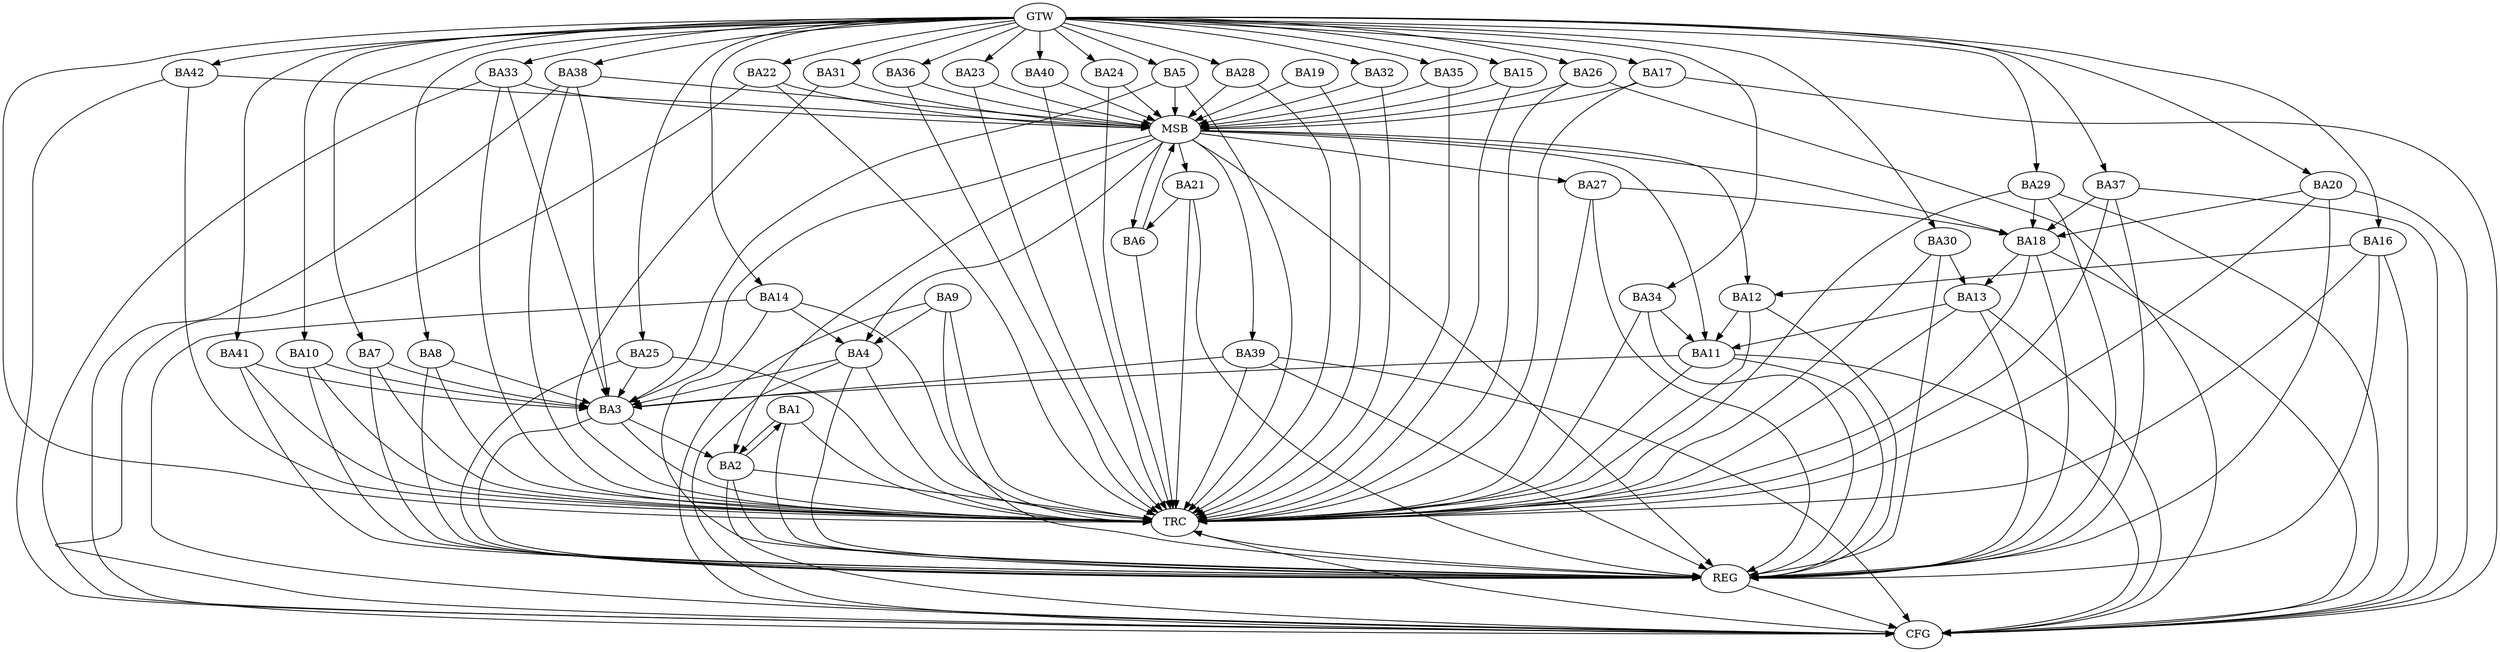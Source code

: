 strict digraph G {
  BA1 [ label="BA1" ];
  BA2 [ label="BA2" ];
  BA3 [ label="BA3" ];
  BA4 [ label="BA4" ];
  BA5 [ label="BA5" ];
  BA6 [ label="BA6" ];
  BA7 [ label="BA7" ];
  BA8 [ label="BA8" ];
  BA9 [ label="BA9" ];
  BA10 [ label="BA10" ];
  BA11 [ label="BA11" ];
  BA12 [ label="BA12" ];
  BA13 [ label="BA13" ];
  BA14 [ label="BA14" ];
  BA15 [ label="BA15" ];
  BA16 [ label="BA16" ];
  BA17 [ label="BA17" ];
  BA18 [ label="BA18" ];
  BA19 [ label="BA19" ];
  BA20 [ label="BA20" ];
  BA21 [ label="BA21" ];
  BA22 [ label="BA22" ];
  BA23 [ label="BA23" ];
  BA24 [ label="BA24" ];
  BA25 [ label="BA25" ];
  BA26 [ label="BA26" ];
  BA27 [ label="BA27" ];
  BA28 [ label="BA28" ];
  BA29 [ label="BA29" ];
  BA30 [ label="BA30" ];
  BA31 [ label="BA31" ];
  BA32 [ label="BA32" ];
  BA33 [ label="BA33" ];
  BA34 [ label="BA34" ];
  BA35 [ label="BA35" ];
  BA36 [ label="BA36" ];
  BA37 [ label="BA37" ];
  BA38 [ label="BA38" ];
  BA39 [ label="BA39" ];
  BA40 [ label="BA40" ];
  BA41 [ label="BA41" ];
  BA42 [ label="BA42" ];
  GTW [ label="GTW" ];
  REG [ label="REG" ];
  MSB [ label="MSB" ];
  CFG [ label="CFG" ];
  TRC [ label="TRC" ];
  BA1 -> BA2;
  BA2 -> BA1;
  BA3 -> BA2;
  BA4 -> BA3;
  BA7 -> BA3;
  BA8 -> BA3;
  BA9 -> BA4;
  BA11 -> BA3;
  BA12 -> BA11;
  BA13 -> BA11;
  BA14 -> BA4;
  BA16 -> BA12;
  BA18 -> BA13;
  BA20 -> BA18;
  BA21 -> BA6;
  BA25 -> BA3;
  BA27 -> BA18;
  BA29 -> BA18;
  BA30 -> BA13;
  BA34 -> BA11;
  BA37 -> BA18;
  BA39 -> BA3;
  GTW -> BA5;
  GTW -> BA7;
  GTW -> BA8;
  GTW -> BA10;
  GTW -> BA14;
  GTW -> BA15;
  GTW -> BA16;
  GTW -> BA17;
  GTW -> BA20;
  GTW -> BA22;
  GTW -> BA23;
  GTW -> BA24;
  GTW -> BA25;
  GTW -> BA26;
  GTW -> BA28;
  GTW -> BA29;
  GTW -> BA30;
  GTW -> BA31;
  GTW -> BA32;
  GTW -> BA33;
  GTW -> BA34;
  GTW -> BA35;
  GTW -> BA36;
  GTW -> BA37;
  GTW -> BA38;
  GTW -> BA40;
  GTW -> BA41;
  GTW -> BA42;
  BA1 -> REG;
  BA2 -> REG;
  BA3 -> REG;
  BA4 -> REG;
  BA7 -> REG;
  BA8 -> REG;
  BA9 -> REG;
  BA10 -> REG;
  BA11 -> REG;
  BA12 -> REG;
  BA13 -> REG;
  BA14 -> REG;
  BA16 -> REG;
  BA18 -> REG;
  BA20 -> REG;
  BA21 -> REG;
  BA25 -> REG;
  BA27 -> REG;
  BA29 -> REG;
  BA30 -> REG;
  BA34 -> REG;
  BA37 -> REG;
  BA39 -> REG;
  BA41 -> REG;
  BA5 -> MSB;
  MSB -> BA2;
  MSB -> REG;
  BA6 -> MSB;
  MSB -> BA3;
  BA15 -> MSB;
  BA17 -> MSB;
  MSB -> BA11;
  BA19 -> MSB;
  BA22 -> MSB;
  MSB -> BA21;
  BA23 -> MSB;
  MSB -> BA12;
  BA24 -> MSB;
  BA26 -> MSB;
  MSB -> BA6;
  BA28 -> MSB;
  MSB -> BA18;
  BA31 -> MSB;
  BA32 -> MSB;
  MSB -> BA27;
  BA33 -> MSB;
  MSB -> BA4;
  BA35 -> MSB;
  BA36 -> MSB;
  BA38 -> MSB;
  BA40 -> MSB;
  MSB -> BA39;
  BA42 -> MSB;
  BA22 -> CFG;
  BA2 -> CFG;
  BA4 -> CFG;
  BA37 -> CFG;
  BA16 -> CFG;
  BA38 -> CFG;
  BA13 -> CFG;
  BA18 -> CFG;
  BA17 -> CFG;
  BA14 -> CFG;
  BA33 -> CFG;
  BA42 -> CFG;
  BA11 -> CFG;
  BA20 -> CFG;
  BA29 -> CFG;
  BA26 -> CFG;
  BA9 -> CFG;
  BA39 -> CFG;
  REG -> CFG;
  BA1 -> TRC;
  BA2 -> TRC;
  BA3 -> TRC;
  BA4 -> TRC;
  BA5 -> TRC;
  BA6 -> TRC;
  BA7 -> TRC;
  BA8 -> TRC;
  BA9 -> TRC;
  BA10 -> TRC;
  BA11 -> TRC;
  BA12 -> TRC;
  BA13 -> TRC;
  BA14 -> TRC;
  BA15 -> TRC;
  BA16 -> TRC;
  BA17 -> TRC;
  BA18 -> TRC;
  BA19 -> TRC;
  BA20 -> TRC;
  BA21 -> TRC;
  BA22 -> TRC;
  BA23 -> TRC;
  BA24 -> TRC;
  BA25 -> TRC;
  BA26 -> TRC;
  BA27 -> TRC;
  BA28 -> TRC;
  BA29 -> TRC;
  BA30 -> TRC;
  BA31 -> TRC;
  BA32 -> TRC;
  BA33 -> TRC;
  BA34 -> TRC;
  BA35 -> TRC;
  BA36 -> TRC;
  BA37 -> TRC;
  BA38 -> TRC;
  BA39 -> TRC;
  BA40 -> TRC;
  BA41 -> TRC;
  BA42 -> TRC;
  GTW -> TRC;
  CFG -> TRC;
  TRC -> REG;
  BA33 -> BA3;
  BA38 -> BA3;
  BA41 -> BA3;
  BA10 -> BA3;
  BA5 -> BA3;
}
